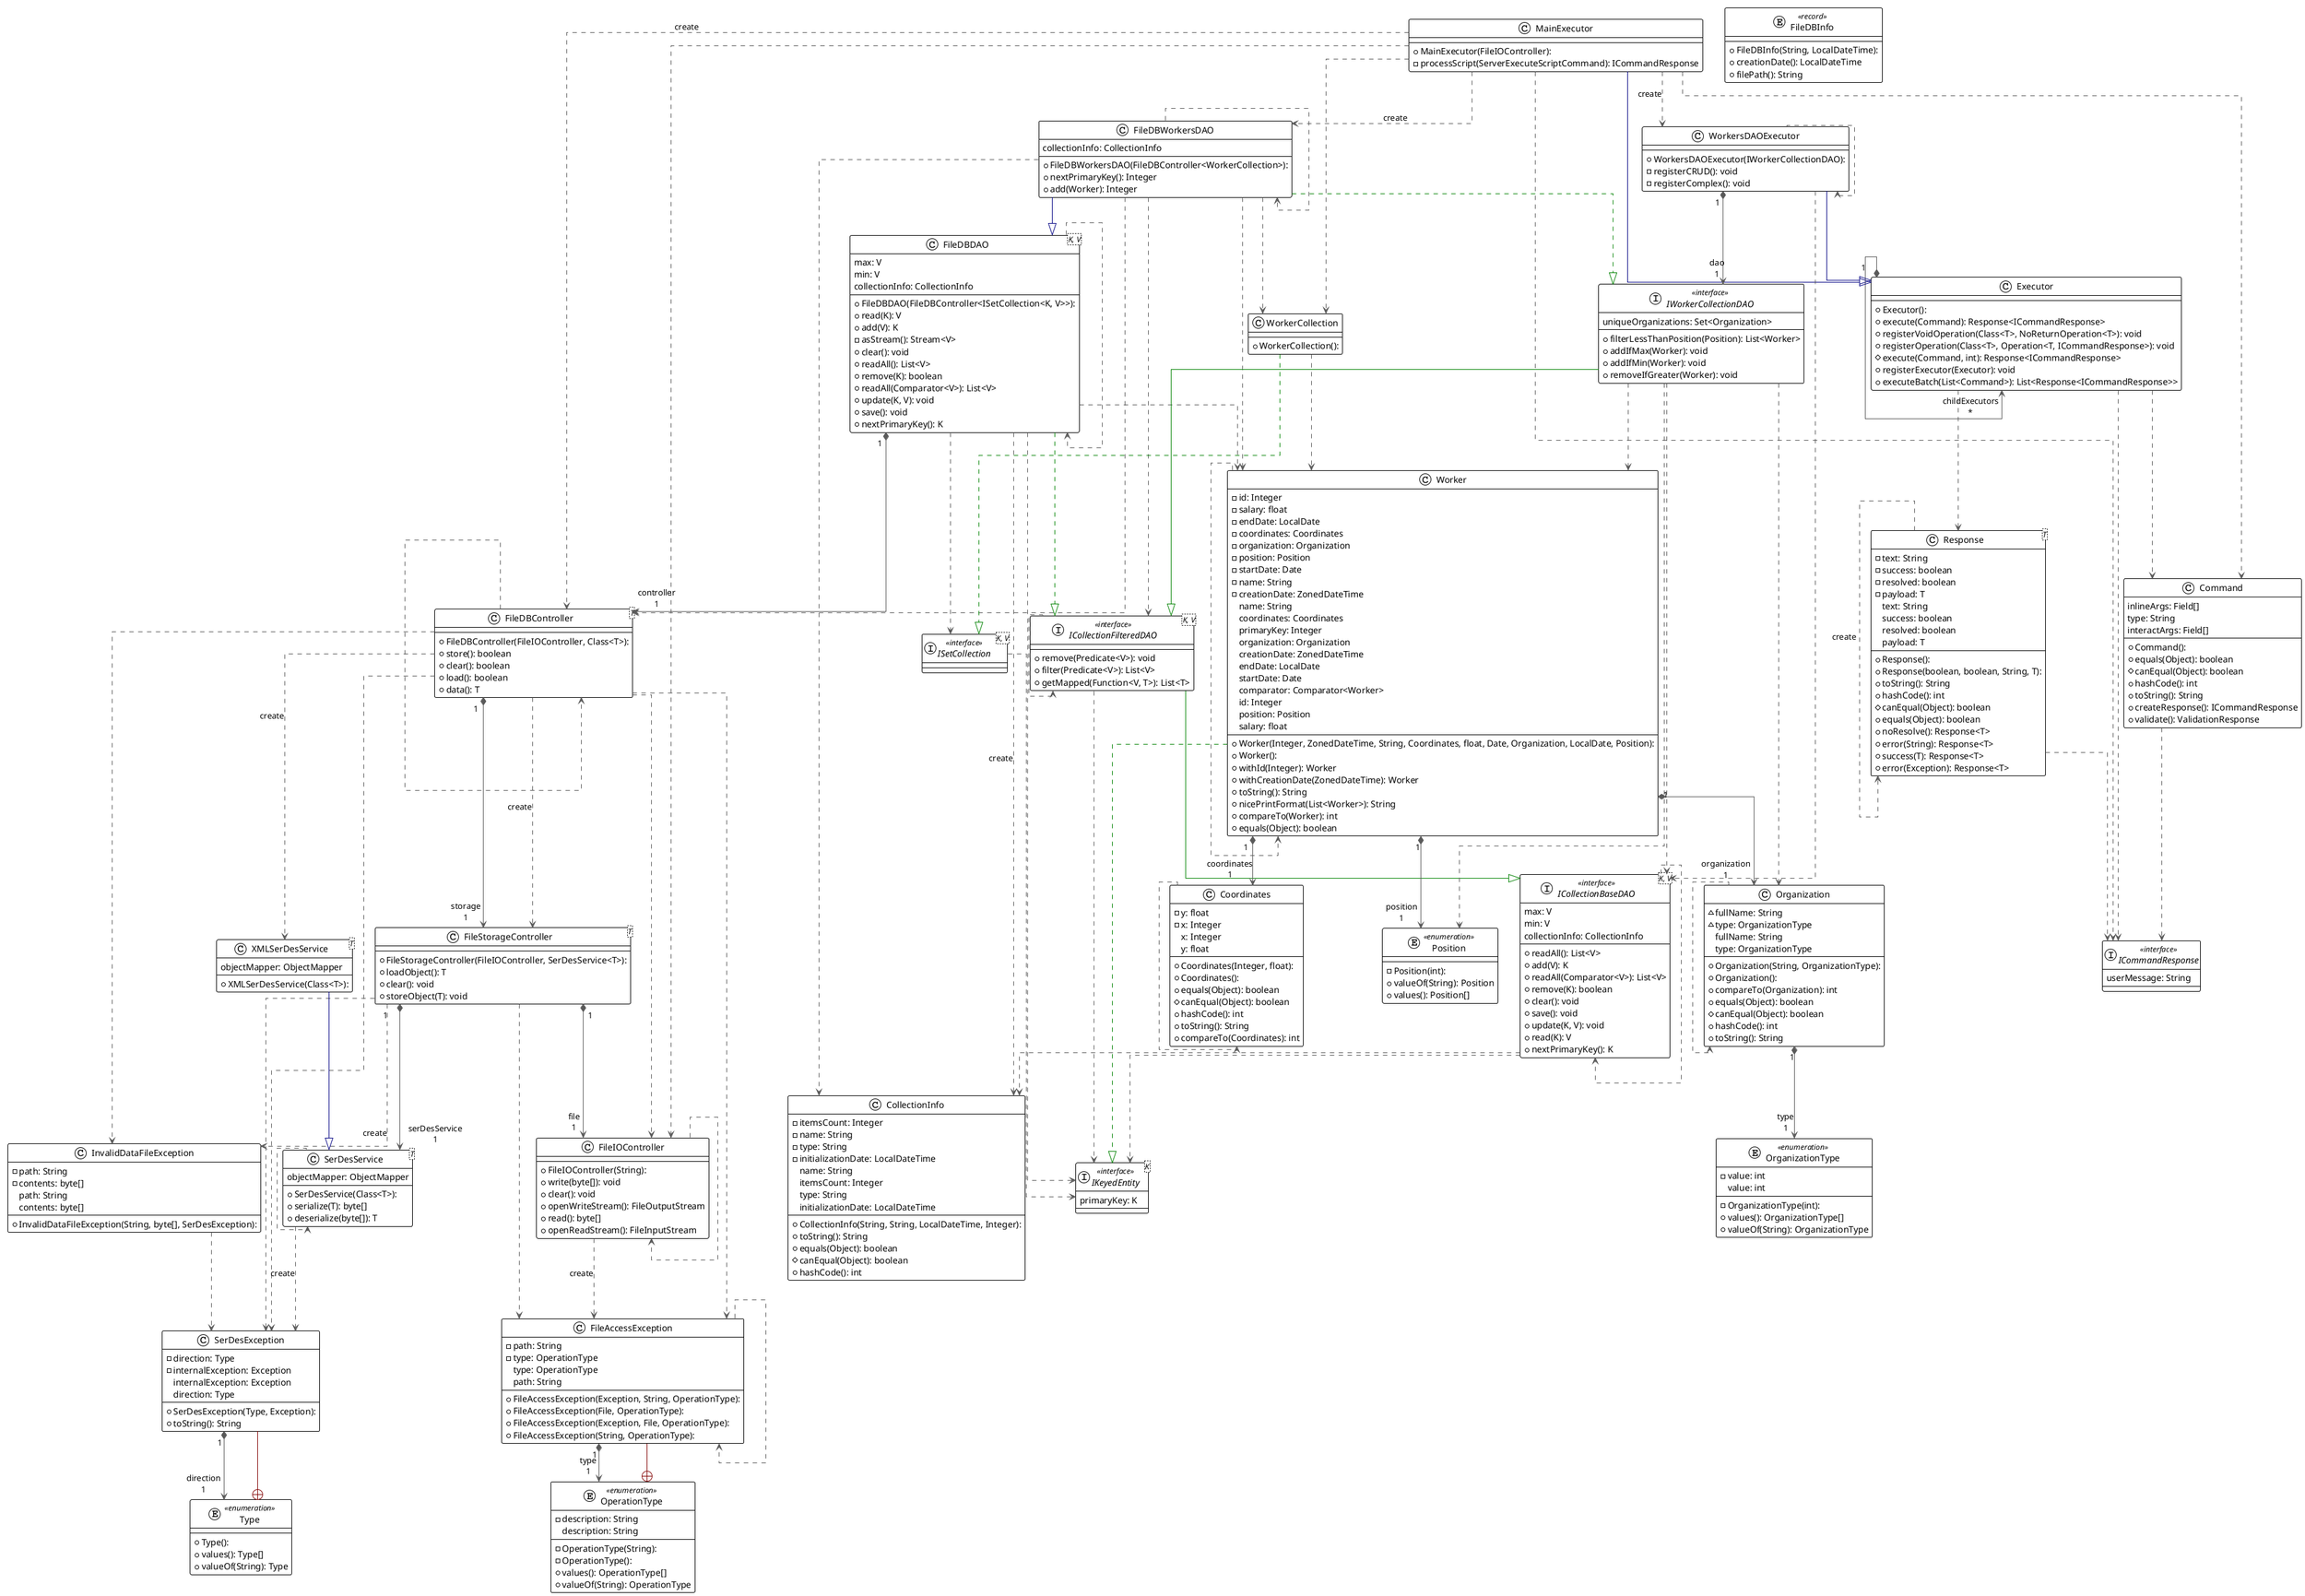 @startuml

!theme plain
top to bottom direction
skinparam linetype ortho

class CollectionInfo {
  + CollectionInfo(String, String, LocalDateTime, Integer): 
  - itemsCount: Integer
  - name: String
  - type: String
  - initializationDate: LocalDateTime
  + toString(): String
  + equals(Object): boolean
  # canEqual(Object): boolean
  + hashCode(): int
   name: String
   itemsCount: Integer
   type: String
   initializationDate: LocalDateTime
}
class Command {
  + Command(): 
  + equals(Object): boolean
  # canEqual(Object): boolean
  + hashCode(): int
  + toString(): String
  + createResponse(): ICommandResponse
  + validate(): ValidationResponse
   inlineArgs: Field[]
   type: String
   interactArgs: Field[]
}
class Coordinates {
  + Coordinates(Integer, float): 
  + Coordinates(): 
  - y: float
  - x: Integer
  + equals(Object): boolean
  # canEqual(Object): boolean
  + hashCode(): int
  + toString(): String
  + compareTo(Coordinates): int
   x: Integer
   y: float
}
class Executor {
  + Executor(): 
  + execute(Command): Response<ICommandResponse>
  + registerVoidOperation(Class<T>, NoReturnOperation<T>): void
  + registerOperation(Class<T>, Operation<T, ICommandResponse>): void
  # execute(Command, int): Response<ICommandResponse>
  + registerExecutor(Executor): void
  + executeBatch(List<Command>): List<Response<ICommandResponse>>
}
class FileAccessException {
  + FileAccessException(Exception, String, OperationType): 
  + FileAccessException(File, OperationType): 
  + FileAccessException(Exception, File, OperationType): 
  + FileAccessException(String, OperationType): 
  - path: String
  - type: OperationType
   type: OperationType
   path: String
}
class FileDBController<T> {
  + FileDBController(FileIOController, Class<T>): 
  + store(): boolean
  + clear(): boolean
  + load(): boolean
  + data(): T
}
class FileDBDAO<K, V> {
  + FileDBDAO(FileDBController<ISetCollection<K, V>>): 
  + read(K): V
  + add(V): K
  - asStream(): Stream<V>
  + clear(): void
  + readAll(): List<V>
  + remove(K): boolean
  + readAll(Comparator<V>): List<V>
  + update(K, V): void
  + save(): void
  + nextPrimaryKey(): K
   max: V
   min: V
   collectionInfo: CollectionInfo
}
entity FileDBInfo << record >> {
  + FileDBInfo(String, LocalDateTime): 
  + creationDate(): LocalDateTime
  + filePath(): String
}
class FileDBWorkersDAO {
  + FileDBWorkersDAO(FileDBController<WorkerCollection>): 
  + nextPrimaryKey(): Integer
  + add(Worker): Integer
   collectionInfo: CollectionInfo
}
class FileIOController {
  + FileIOController(String): 
  + write(byte[]): void
  + clear(): void
  + openWriteStream(): FileOutputStream
  + read(): byte[]
  + openReadStream(): FileInputStream
}
class FileStorageController<T> {
  + FileStorageController(FileIOController, SerDesService<T>): 
  + loadObject(): T
  + clear(): void
  + storeObject(T): void
}
interface ICollectionBaseDAO<K, V> << interface >> {
  + readAll(): List<V>
  + add(V): K
  + readAll(Comparator<V>): List<V>
  + remove(K): boolean
  + clear(): void
  + save(): void
  + update(K, V): void
  + read(K): V
  + nextPrimaryKey(): K
   max: V
   min: V
   collectionInfo: CollectionInfo
}
interface ICollectionFilteredDAO<K, V> << interface >> {
  + remove(Predicate<V>): void
  + filter(Predicate<V>): List<V>
  + getMapped(Function<V, T>): List<T>
}
interface ICommandResponse << interface >> {
   userMessage: String
}
interface IKeyedEntity<K> << interface >> {
   primaryKey: K
}
interface ISetCollection<K, V> << interface >>
interface IWorkerCollectionDAO << interface >> {
  + filterLessThanPosition(Position): List<Worker>
  + addIfMax(Worker): void
  + addIfMin(Worker): void
  + removeIfGreater(Worker): void
   uniqueOrganizations: Set<Organization>
}
class InvalidDataFileException {
  + InvalidDataFileException(String, byte[], SerDesException): 
  - path: String
  - contents: byte[]
   path: String
   contents: byte[]
}
class MainExecutor {
  + MainExecutor(FileIOController): 
  - processScript(ServerExecuteScriptCommand): ICommandResponse
}
enum OperationType << enumeration >> {
  - OperationType(String): 
  - OperationType(): 
  - description: String
  + values(): OperationType[]
  + valueOf(String): OperationType
   description: String
}
class Organization {
  + Organization(String, OrganizationType): 
  + Organization(): 
  ~ fullName: String
  ~ type: OrganizationType
  + compareTo(Organization): int
  + equals(Object): boolean
  # canEqual(Object): boolean
  + hashCode(): int
  + toString(): String
   fullName: String
   type: OrganizationType
}
enum OrganizationType << enumeration >> {
  - OrganizationType(int): 
  - value: int
  + values(): OrganizationType[]
  + valueOf(String): OrganizationType
   value: int
}
enum Position << enumeration >> {
  - Position(int): 
  + valueOf(String): Position
  + values(): Position[]
}
class Response<T> {
  + Response(): 
  + Response(boolean, boolean, String, T): 
  - text: String
  - success: boolean
  - resolved: boolean
  - payload: T
  + toString(): String
  + hashCode(): int
  # canEqual(Object): boolean
  + equals(Object): boolean
  + noResolve(): Response<T>
  + error(String): Response<T>
  + success(T): Response<T>
  + error(Exception): Response<T>
   text: String
   success: boolean
   resolved: boolean
   payload: T
}
class SerDesException {
  + SerDesException(Type, Exception): 
  - direction: Type
  - internalException: Exception
  + toString(): String
   internalException: Exception
   direction: Type
}
class SerDesService<T> {
  + SerDesService(Class<T>): 
  + serialize(T): byte[]
  + deserialize(byte[]): T
   objectMapper: ObjectMapper
}
enum Type << enumeration >> {
  + Type(): 
  + values(): Type[]
  + valueOf(String): Type
}
class Worker {
  + Worker(Integer, ZonedDateTime, String, Coordinates, float, Date, Organization, LocalDate, Position): 
  + Worker(): 
  - id: Integer
  - salary: float
  - endDate: LocalDate
  - coordinates: Coordinates
  - organization: Organization
  - position: Position
  - startDate: Date
  - name: String
  - creationDate: ZonedDateTime
  + withId(Integer): Worker
  + withCreationDate(ZonedDateTime): Worker
  + toString(): String
  + nicePrintFormat(List<Worker>): String
  + compareTo(Worker): int
  + equals(Object): boolean
   name: String
   coordinates: Coordinates
   primaryKey: Integer
   organization: Organization
   creationDate: ZonedDateTime
   endDate: LocalDate
   startDate: Date
   comparator: Comparator<Worker>
   id: Integer
   position: Position
   salary: float
}
class WorkerCollection {
  + WorkerCollection(): 
}
class WorkersDAOExecutor {
  + WorkersDAOExecutor(IWorkerCollectionDAO): 
  - registerCRUD(): void
  - registerComplex(): void
}
class XMLSerDesService<T> {
  + XMLSerDesService(Class<T>): 
   objectMapper: ObjectMapper
}

Command                   -[#595959,dashed]->  ICommandResponse         
Coordinates               -[#595959,dashed]->  Coordinates              
Executor                  -[#595959,dashed]->  Command                  
Executor                 "1" *-[#595959,plain]-> "childExecutors\n*" Executor                 
Executor                  -[#595959,dashed]->  ICommandResponse         
Executor                  -[#595959,dashed]->  Response                 
FileAccessException       -[#595959,dashed]->  FileAccessException      
FileAccessException      "1" *-[#595959,plain]-> "type\n1" OperationType            
FileDBController          -[#595959,dashed]->  FileAccessException      
FileDBController          -[#595959,dashed]->  FileDBController         
FileDBController          -[#595959,dashed]->  FileIOController         
FileDBController         "1" *-[#595959,plain]-> "storage\n1" FileStorageController    
FileDBController          -[#595959,dashed]->  FileStorageController    : "«create»"
FileDBController          -[#595959,dashed]->  InvalidDataFileException 
FileDBController          -[#595959,dashed]->  SerDesException          
FileDBController          -[#595959,dashed]->  XMLSerDesService         : "«create»"
FileDBDAO                 -[#595959,dashed]->  CollectionInfo           : "«create»"
FileDBDAO                "1" *-[#595959,plain]-> "controller\n1" FileDBController         
FileDBDAO                 -[#595959,dashed]->  FileDBDAO                
FileDBDAO                 -[#008200,dashed]-^  ICollectionFilteredDAO   
FileDBDAO                 -[#595959,dashed]->  IKeyedEntity             
FileDBDAO                 -[#595959,dashed]->  ISetCollection           
FileDBDAO                 -[#595959,dashed]->  Worker                   
FileDBWorkersDAO          -[#595959,dashed]->  CollectionInfo           
FileDBWorkersDAO          -[#595959,dashed]->  FileDBController         
FileDBWorkersDAO          -[#000082,plain]-^  FileDBDAO                
FileDBWorkersDAO          -[#595959,dashed]->  FileDBWorkersDAO         
FileDBWorkersDAO          -[#595959,dashed]->  ICollectionFilteredDAO   
FileDBWorkersDAO          -[#008200,dashed]-^  IWorkerCollectionDAO     
FileDBWorkersDAO          -[#595959,dashed]->  Worker                   
FileDBWorkersDAO          -[#595959,dashed]->  WorkerCollection         
FileIOController          -[#595959,dashed]->  FileAccessException      : "«create»"
FileIOController          -[#595959,dashed]->  FileIOController         
FileStorageController     -[#595959,dashed]->  FileAccessException      
FileStorageController    "1" *-[#595959,plain]-> "file\n1" FileIOController         
FileStorageController     -[#595959,dashed]->  InvalidDataFileException : "«create»"
FileStorageController     -[#595959,dashed]->  SerDesException          
FileStorageController    "1" *-[#595959,plain]-> "serDesService\n1" SerDesService            
ICollectionBaseDAO        -[#595959,dashed]->  CollectionInfo           
ICollectionBaseDAO        -[#595959,dashed]->  ICollectionBaseDAO       
ICollectionBaseDAO        -[#595959,dashed]->  IKeyedEntity             
ICollectionFilteredDAO    -[#008200,plain]-^  ICollectionBaseDAO       
ICollectionFilteredDAO    -[#595959,dashed]->  ICollectionFilteredDAO   
ICollectionFilteredDAO    -[#595959,dashed]->  IKeyedEntity             
ISetCollection            -[#595959,dashed]->  IKeyedEntity             
IWorkerCollectionDAO      -[#595959,dashed]->  ICollectionBaseDAO       
IWorkerCollectionDAO      -[#008200,plain]-^  ICollectionFilteredDAO   
IWorkerCollectionDAO      -[#595959,dashed]->  Organization             
IWorkerCollectionDAO      -[#595959,dashed]->  Position                 
IWorkerCollectionDAO      -[#595959,dashed]->  Worker                   
InvalidDataFileException  -[#595959,dashed]->  SerDesException          
MainExecutor              -[#595959,dashed]->  Command                  
MainExecutor              -[#000082,plain]-^  Executor                 
MainExecutor              -[#595959,dashed]->  FileDBController         : "«create»"
MainExecutor              -[#595959,dashed]->  FileDBWorkersDAO         : "«create»"
MainExecutor              -[#595959,dashed]->  FileIOController         
MainExecutor              -[#595959,dashed]->  ICommandResponse         
MainExecutor              -[#595959,dashed]->  WorkerCollection         
MainExecutor              -[#595959,dashed]->  WorkersDAOExecutor       : "«create»"
OperationType             +-[#820000,plain]-  FileAccessException      
Organization              -[#595959,dashed]->  Organization             
Organization             "1" *-[#595959,plain]-> "type\n1" OrganizationType         
Response                  -[#595959,dashed]->  ICommandResponse         
Response                  -[#595959,dashed]->  Response                 : "«create»"
SerDesException          "1" *-[#595959,plain]-> "direction\n1" Type                     
SerDesService             -[#595959,dashed]->  SerDesException          : "«create»"
SerDesService             -[#595959,dashed]->  SerDesService            
Type                      +-[#820000,plain]-  SerDesException          
Worker                   "1" *-[#595959,plain]-> "coordinates\n1" Coordinates              
Worker                    -[#008200,dashed]-^  IKeyedEntity             
Worker                   "1" *-[#595959,plain]-> "organization\n1" Organization             
Worker                   "1" *-[#595959,plain]-> "position\n1" Position                 
Worker                    -[#595959,dashed]->  Worker                   
WorkerCollection          -[#008200,dashed]-^  ISetCollection           
WorkerCollection          -[#595959,dashed]->  Worker                   
WorkersDAOExecutor        -[#000082,plain]-^  Executor                 
WorkersDAOExecutor        -[#595959,dashed]->  ICollectionBaseDAO       
WorkersDAOExecutor       "1" *-[#595959,plain]-> "dao\n1" IWorkerCollectionDAO     
WorkersDAOExecutor        -[#595959,dashed]->  WorkersDAOExecutor       
XMLSerDesService          -[#000082,plain]-^  SerDesService            
@enduml
